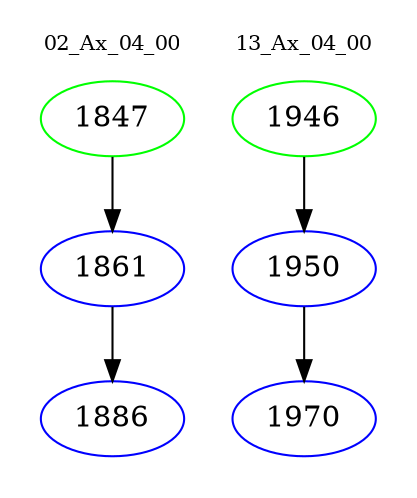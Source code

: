 digraph{
subgraph cluster_0 {
color = white
label = "02_Ax_04_00";
fontsize=10;
T0_1847 [label="1847", color="green"]
T0_1847 -> T0_1861 [color="black"]
T0_1861 [label="1861", color="blue"]
T0_1861 -> T0_1886 [color="black"]
T0_1886 [label="1886", color="blue"]
}
subgraph cluster_1 {
color = white
label = "13_Ax_04_00";
fontsize=10;
T1_1946 [label="1946", color="green"]
T1_1946 -> T1_1950 [color="black"]
T1_1950 [label="1950", color="blue"]
T1_1950 -> T1_1970 [color="black"]
T1_1970 [label="1970", color="blue"]
}
}
